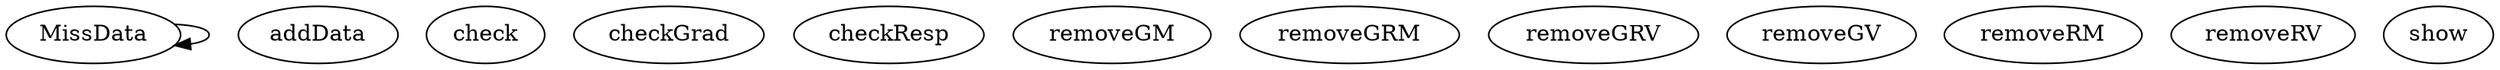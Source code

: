 /* Created by mdot for Matlab */
digraph m2html {
  MissData -> MissData;

  MissData [URL="MissData.html"];
  addData [URL="addData.html"];
  check [URL="check.html"];
  checkGrad [URL="checkGrad.html"];
  checkResp [URL="checkResp.html"];
  removeGM [URL="removeGM.html"];
  removeGRM [URL="removeGRM.html"];
  removeGRV [URL="removeGRV.html"];
  removeGV [URL="removeGV.html"];
  removeRM [URL="removeRM.html"];
  removeRV [URL="removeRV.html"];
  show [URL="show.html"];
}